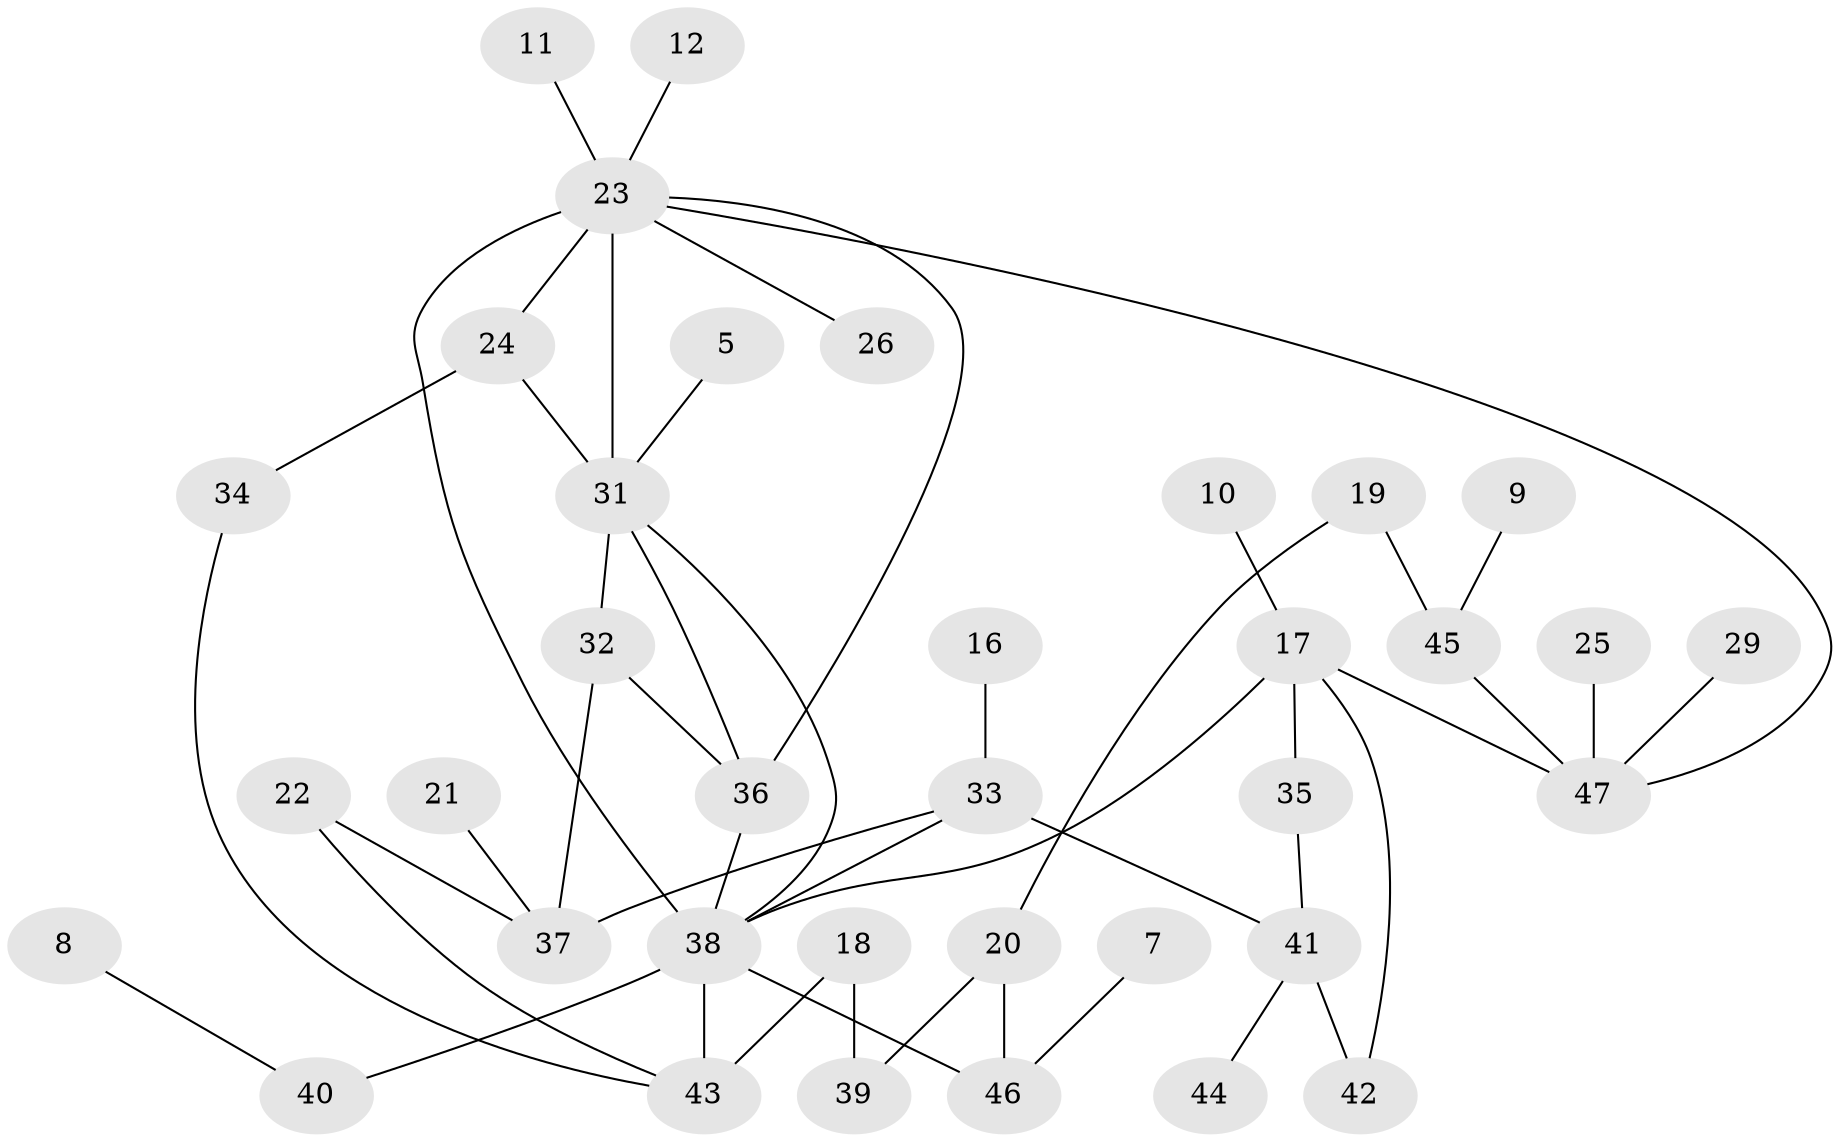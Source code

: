 // original degree distribution, {1: 0.22340425531914893, 3: 0.1595744680851064, 0: 0.11702127659574468, 2: 0.32978723404255317, 4: 0.07446808510638298, 7: 0.010638297872340425, 6: 0.031914893617021274, 5: 0.05319148936170213}
// Generated by graph-tools (version 1.1) at 2025/00/03/09/25 03:00:41]
// undirected, 36 vertices, 48 edges
graph export_dot {
graph [start="1"]
  node [color=gray90,style=filled];
  5;
  7;
  8;
  9;
  10;
  11;
  12;
  16;
  17;
  18;
  19;
  20;
  21;
  22;
  23;
  24;
  25;
  26;
  29;
  31;
  32;
  33;
  34;
  35;
  36;
  37;
  38;
  39;
  40;
  41;
  42;
  43;
  44;
  45;
  46;
  47;
  5 -- 31 [weight=1.0];
  7 -- 46 [weight=1.0];
  8 -- 40 [weight=1.0];
  9 -- 45 [weight=1.0];
  10 -- 17 [weight=1.0];
  11 -- 23 [weight=1.0];
  12 -- 23 [weight=1.0];
  16 -- 33 [weight=1.0];
  17 -- 35 [weight=1.0];
  17 -- 38 [weight=1.0];
  17 -- 42 [weight=1.0];
  17 -- 47 [weight=1.0];
  18 -- 39 [weight=1.0];
  18 -- 43 [weight=1.0];
  19 -- 20 [weight=1.0];
  19 -- 45 [weight=1.0];
  20 -- 39 [weight=1.0];
  20 -- 46 [weight=1.0];
  21 -- 37 [weight=1.0];
  22 -- 37 [weight=1.0];
  22 -- 43 [weight=1.0];
  23 -- 24 [weight=2.0];
  23 -- 26 [weight=1.0];
  23 -- 31 [weight=2.0];
  23 -- 36 [weight=1.0];
  23 -- 38 [weight=1.0];
  23 -- 47 [weight=1.0];
  24 -- 31 [weight=1.0];
  24 -- 34 [weight=1.0];
  25 -- 47 [weight=1.0];
  29 -- 47 [weight=1.0];
  31 -- 32 [weight=2.0];
  31 -- 36 [weight=1.0];
  31 -- 38 [weight=1.0];
  32 -- 36 [weight=1.0];
  32 -- 37 [weight=2.0];
  33 -- 37 [weight=1.0];
  33 -- 38 [weight=1.0];
  33 -- 41 [weight=1.0];
  34 -- 43 [weight=1.0];
  35 -- 41 [weight=1.0];
  36 -- 38 [weight=2.0];
  38 -- 40 [weight=1.0];
  38 -- 43 [weight=2.0];
  38 -- 46 [weight=1.0];
  41 -- 42 [weight=2.0];
  41 -- 44 [weight=1.0];
  45 -- 47 [weight=1.0];
}
